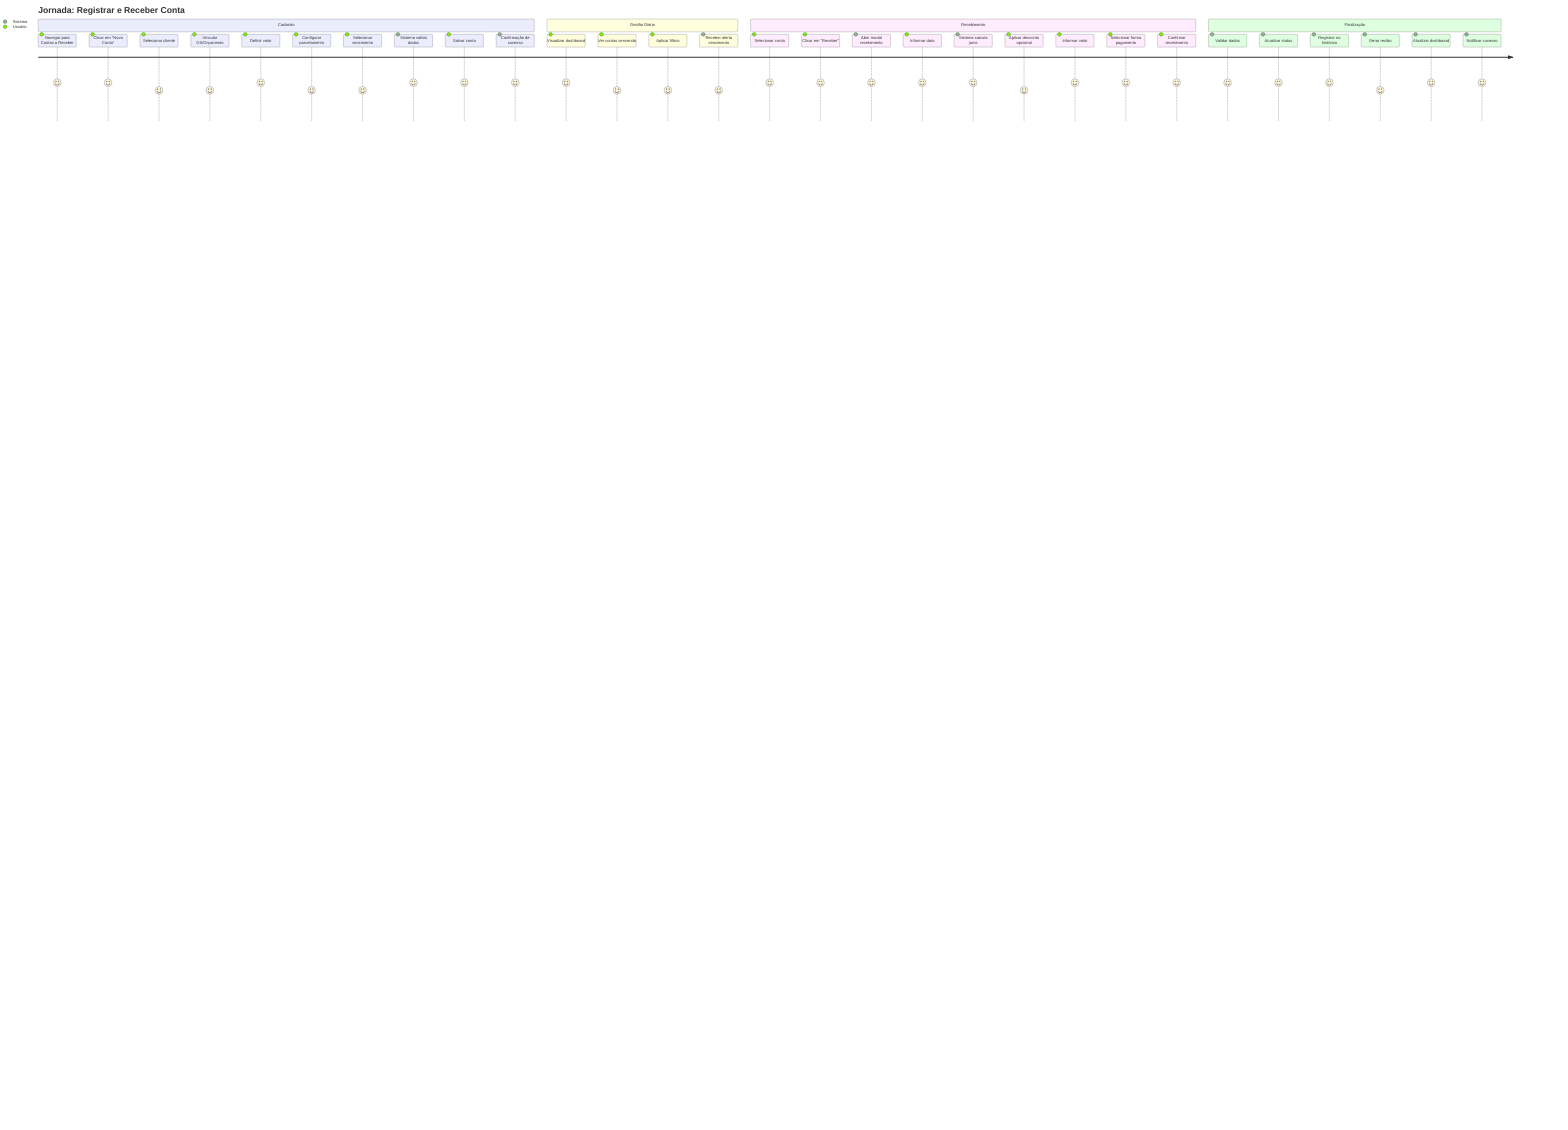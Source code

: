 journey
    title Jornada: Registrar e Receber Conta

    section Cadastro
      Navegar para Contas a Receber: 5: Usuário
      Clicar em "Nova Conta": 5: Usuário
      Selecionar cliente: 4: Usuário
      Vincular OS/Orçamento: 4: Usuário
      Definir valor: 5: Usuário
      Configurar parcelamento: 4: Usuário
      Selecionar vencimento: 4: Usuário
      Sistema valida dados: 5: Sistema
      Salvar conta: 5: Usuário
      Confirmação de sucesso: 5: Sistema
      
    section Gestão Diária
      Visualizar dashboard: 5: Usuário
      Ver contas vencendo: 4: Usuário
      Aplicar filtros: 4: Usuário
      Receber alerta vencimento: 4: Sistema
      
    section Recebimento
      Selecionar conta: 5: Usuário
      Clicar em "Receber": 5: Usuário
      Abrir modal recebimento: 5: Sistema
      Informar data: 5: Usuário
      Sistema calcula juros: 5: Sistema
      Aplicar desconto opcional: 4: Usuário
      Informar valor: 5: Usuário
      Selecionar forma pagamento: 5: Usuário
      Confirmar recebimento: 5: Usuário
      
    section Finalização
      Validar dados: 5: Sistema
      Atualizar status: 5: Sistema
      Registrar no histórico: 5: Sistema
      Gerar recibo: 4: Sistema
      Atualizar dashboard: 5: Sistema
      Notificar sucesso: 5: Sistema